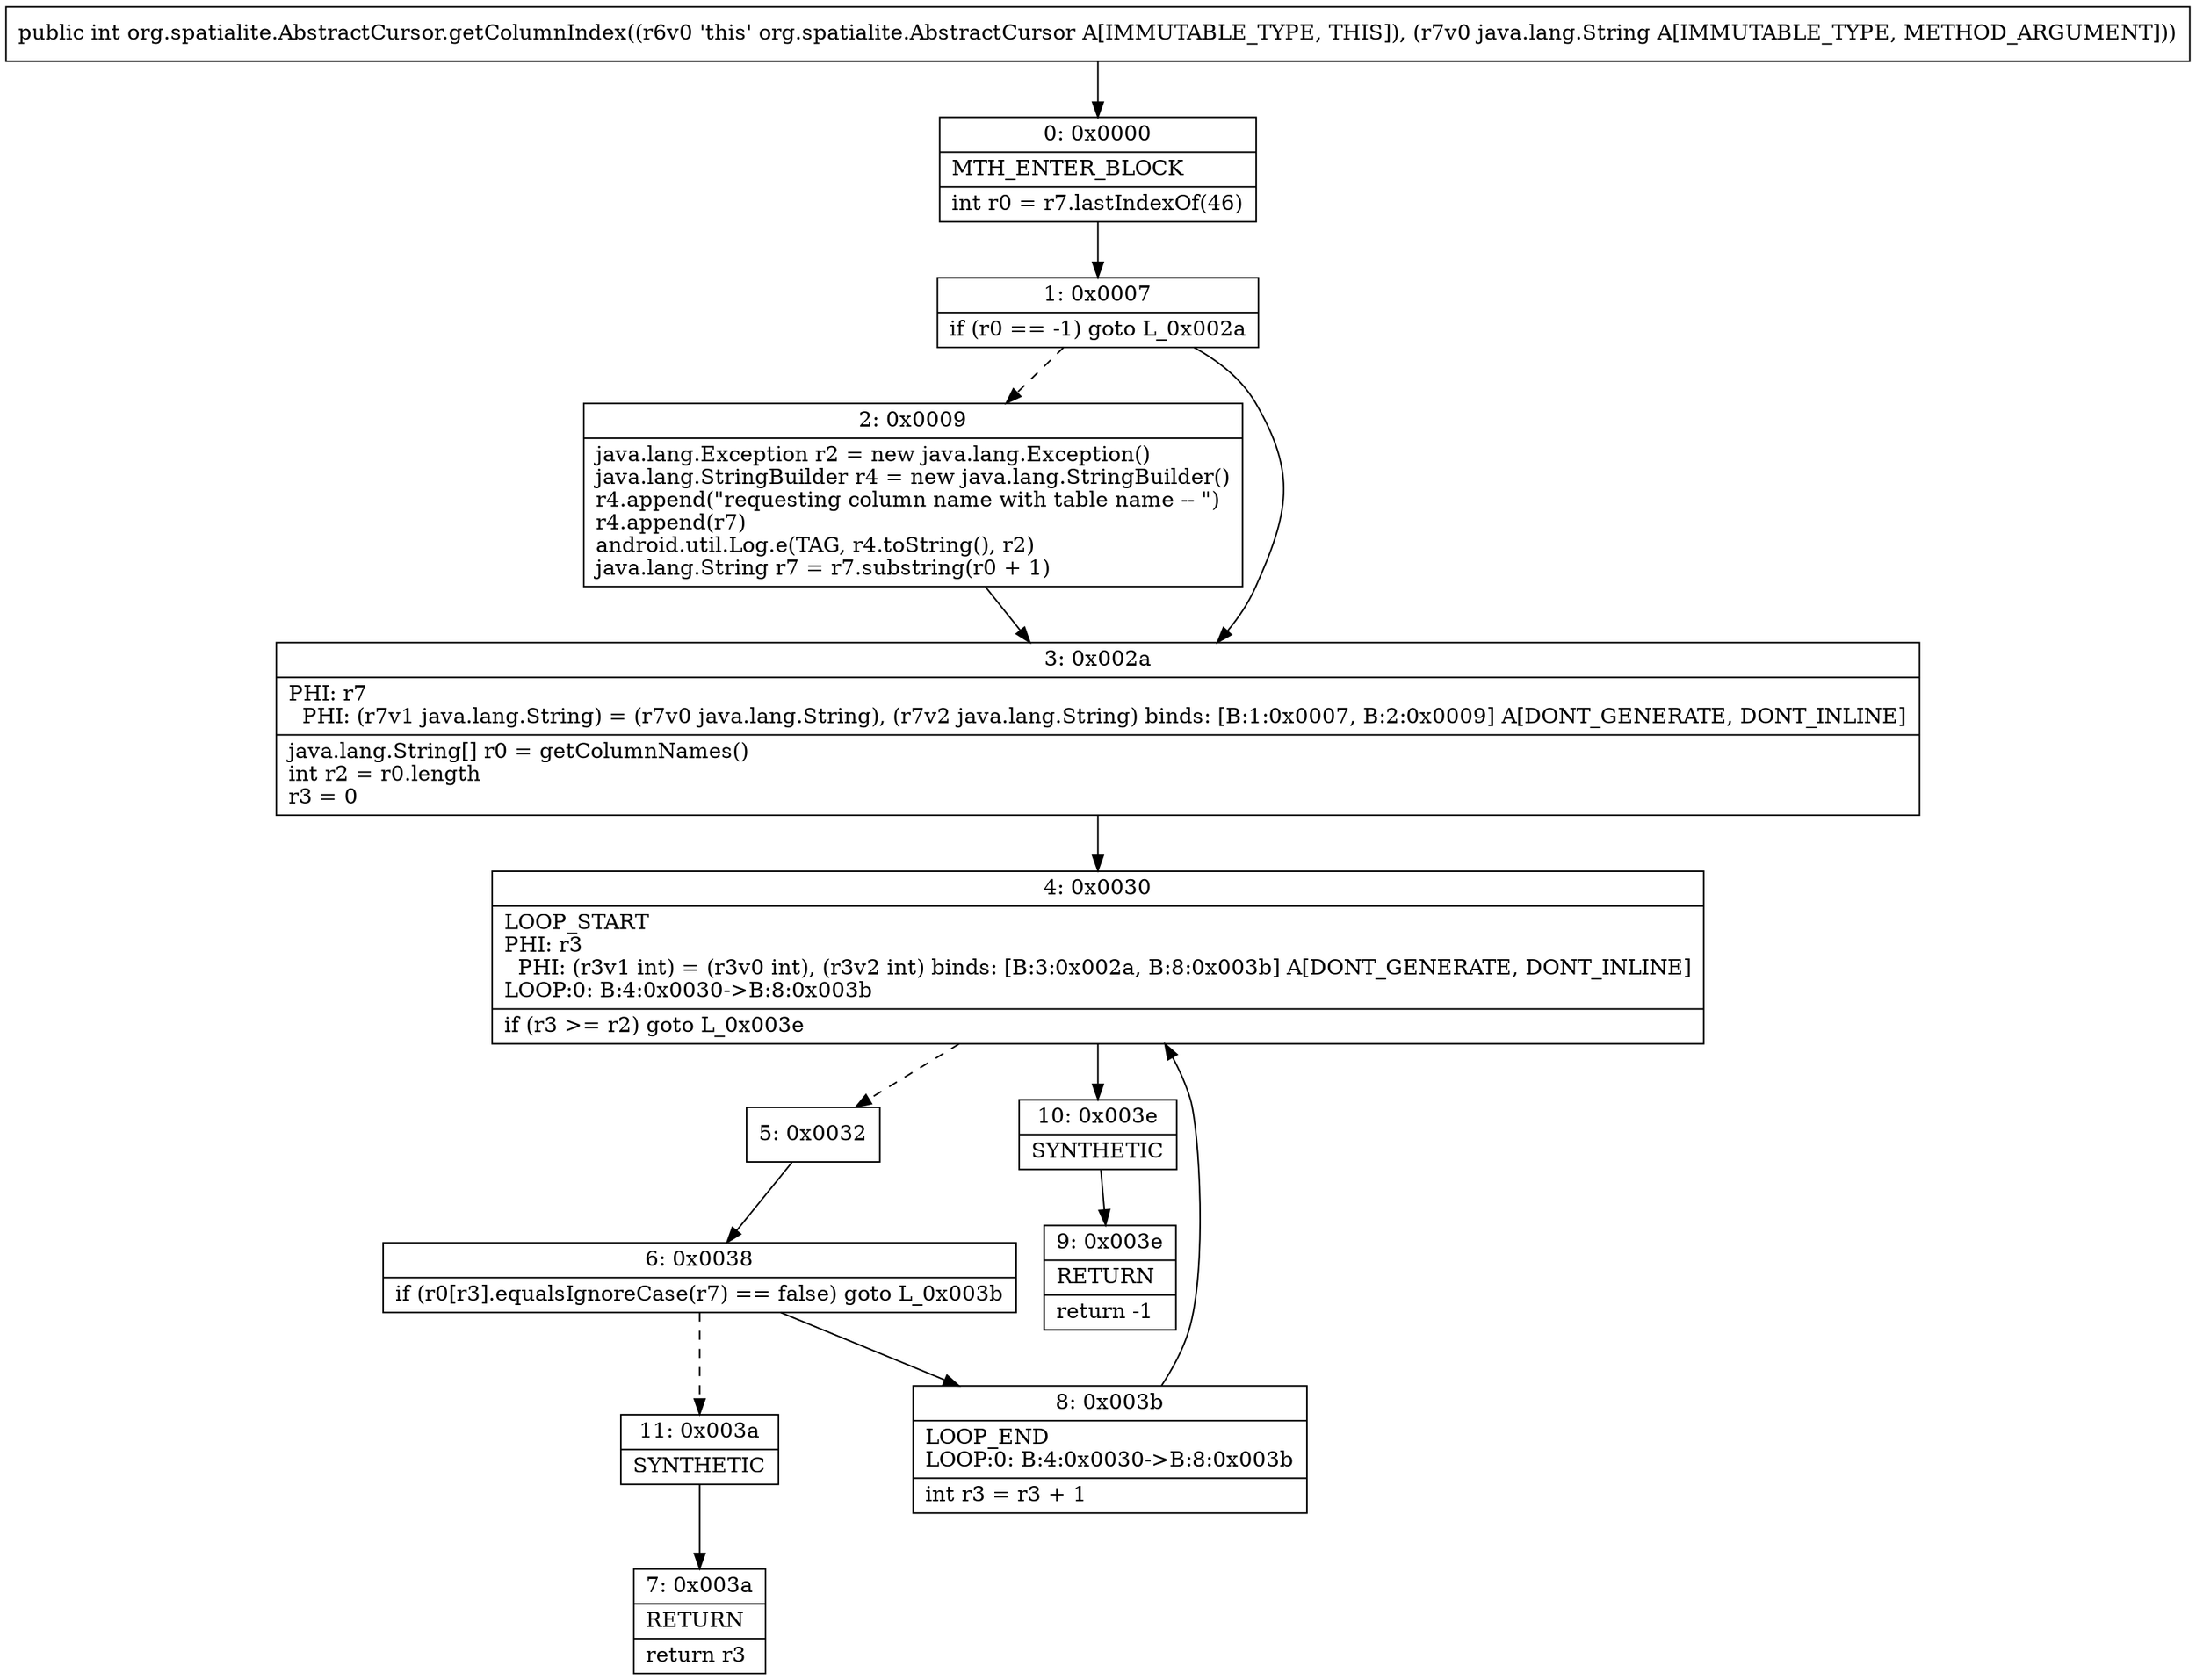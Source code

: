 digraph "CFG fororg.spatialite.AbstractCursor.getColumnIndex(Ljava\/lang\/String;)I" {
Node_0 [shape=record,label="{0\:\ 0x0000|MTH_ENTER_BLOCK\l|int r0 = r7.lastIndexOf(46)\l}"];
Node_1 [shape=record,label="{1\:\ 0x0007|if (r0 == \-1) goto L_0x002a\l}"];
Node_2 [shape=record,label="{2\:\ 0x0009|java.lang.Exception r2 = new java.lang.Exception()\ljava.lang.StringBuilder r4 = new java.lang.StringBuilder()\lr4.append(\"requesting column name with table name \-\- \")\lr4.append(r7)\landroid.util.Log.e(TAG, r4.toString(), r2)\ljava.lang.String r7 = r7.substring(r0 + 1)\l}"];
Node_3 [shape=record,label="{3\:\ 0x002a|PHI: r7 \l  PHI: (r7v1 java.lang.String) = (r7v0 java.lang.String), (r7v2 java.lang.String) binds: [B:1:0x0007, B:2:0x0009] A[DONT_GENERATE, DONT_INLINE]\l|java.lang.String[] r0 = getColumnNames()\lint r2 = r0.length\lr3 = 0\l}"];
Node_4 [shape=record,label="{4\:\ 0x0030|LOOP_START\lPHI: r3 \l  PHI: (r3v1 int) = (r3v0 int), (r3v2 int) binds: [B:3:0x002a, B:8:0x003b] A[DONT_GENERATE, DONT_INLINE]\lLOOP:0: B:4:0x0030\-\>B:8:0x003b\l|if (r3 \>= r2) goto L_0x003e\l}"];
Node_5 [shape=record,label="{5\:\ 0x0032}"];
Node_6 [shape=record,label="{6\:\ 0x0038|if (r0[r3].equalsIgnoreCase(r7) == false) goto L_0x003b\l}"];
Node_7 [shape=record,label="{7\:\ 0x003a|RETURN\l|return r3\l}"];
Node_8 [shape=record,label="{8\:\ 0x003b|LOOP_END\lLOOP:0: B:4:0x0030\-\>B:8:0x003b\l|int r3 = r3 + 1\l}"];
Node_9 [shape=record,label="{9\:\ 0x003e|RETURN\l|return \-1\l}"];
Node_10 [shape=record,label="{10\:\ 0x003e|SYNTHETIC\l}"];
Node_11 [shape=record,label="{11\:\ 0x003a|SYNTHETIC\l}"];
MethodNode[shape=record,label="{public int org.spatialite.AbstractCursor.getColumnIndex((r6v0 'this' org.spatialite.AbstractCursor A[IMMUTABLE_TYPE, THIS]), (r7v0 java.lang.String A[IMMUTABLE_TYPE, METHOD_ARGUMENT])) }"];
MethodNode -> Node_0;
Node_0 -> Node_1;
Node_1 -> Node_2[style=dashed];
Node_1 -> Node_3;
Node_2 -> Node_3;
Node_3 -> Node_4;
Node_4 -> Node_5[style=dashed];
Node_4 -> Node_10;
Node_5 -> Node_6;
Node_6 -> Node_8;
Node_6 -> Node_11[style=dashed];
Node_8 -> Node_4;
Node_10 -> Node_9;
Node_11 -> Node_7;
}


